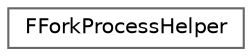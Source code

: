 digraph "Graphical Class Hierarchy"
{
 // INTERACTIVE_SVG=YES
 // LATEX_PDF_SIZE
  bgcolor="transparent";
  edge [fontname=Helvetica,fontsize=10,labelfontname=Helvetica,labelfontsize=10];
  node [fontname=Helvetica,fontsize=10,shape=box,height=0.2,width=0.4];
  rankdir="LR";
  Node0 [id="Node000000",label="FForkProcessHelper",height=0.2,width=0.4,color="grey40", fillcolor="white", style="filled",URL="$da/d99/classFForkProcessHelper.html",tooltip="Helper functions for processes that fork in order to share memory pages."];
}
